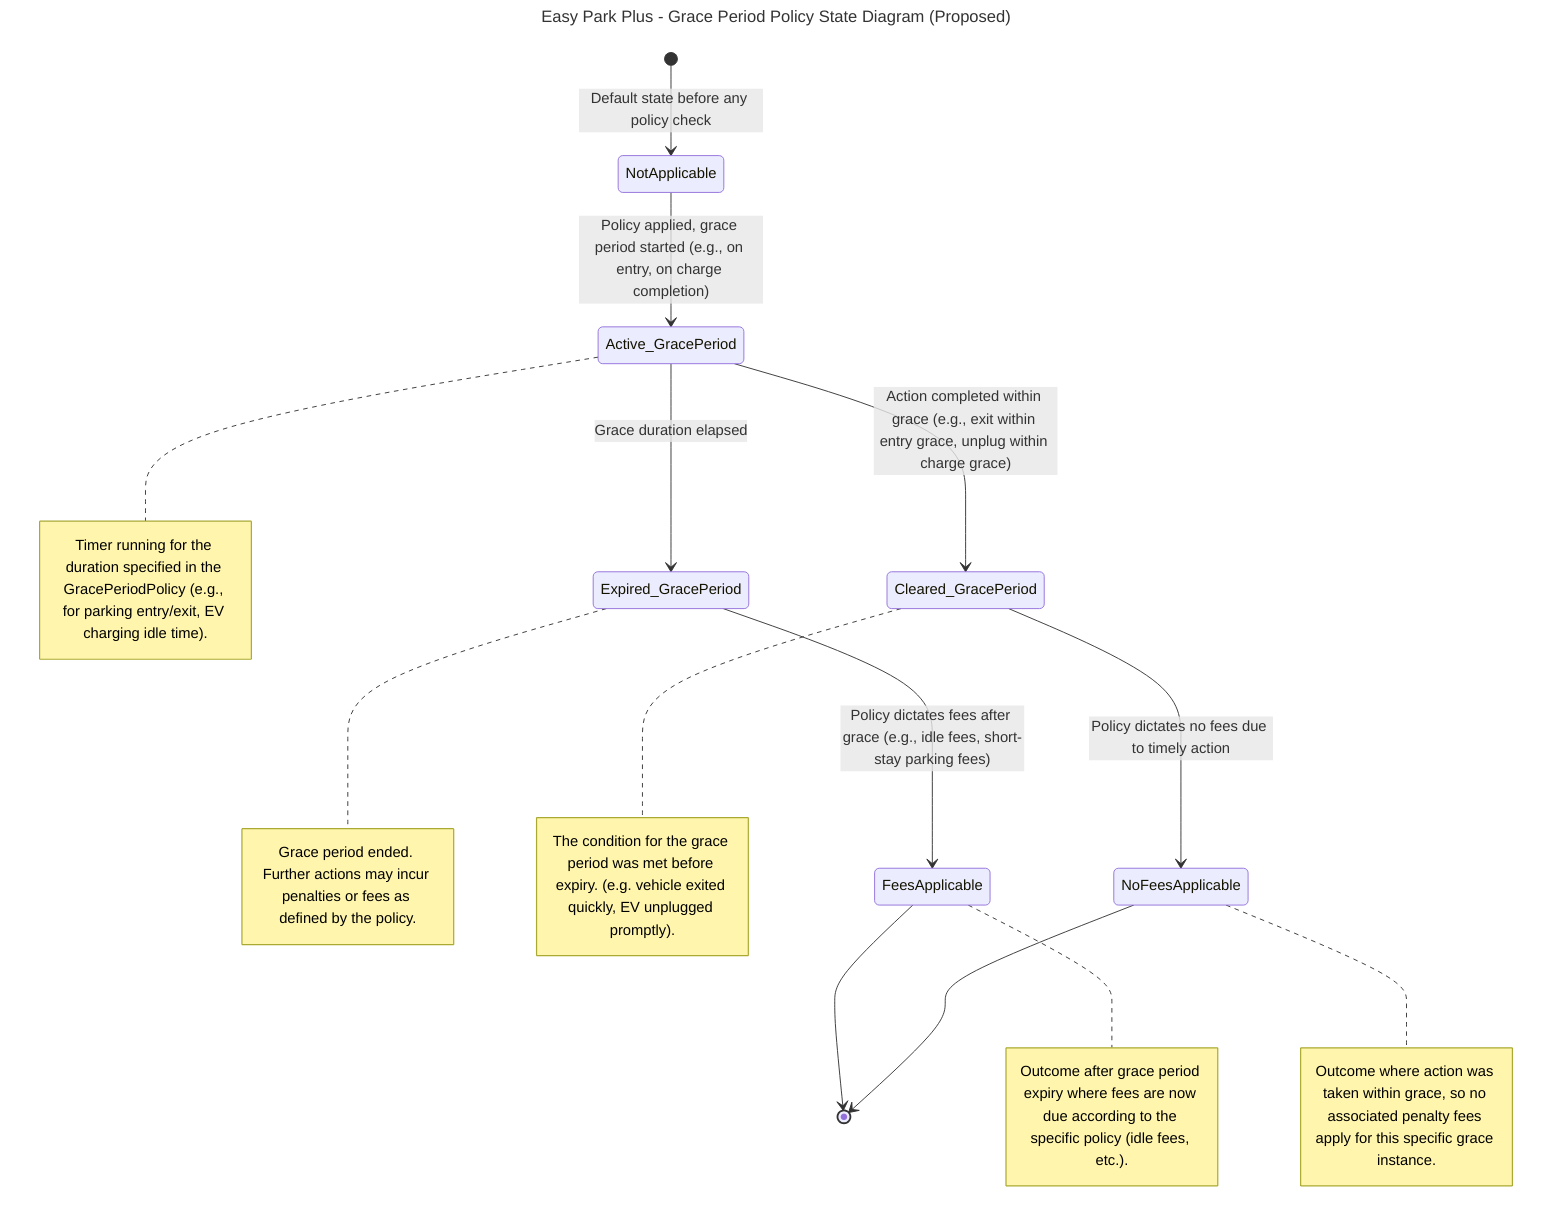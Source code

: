 ---
title: Easy Park Plus - Grace Period Policy State Diagram (Proposed)
---

stateDiagram-v2
    [*] --> NotApplicable : Default state before any policy check

    NotApplicable --> Active_GracePeriod : Policy applied, grace period started (e.g., on entry, on charge completion)
    Active_GracePeriod --> Expired_GracePeriod : Grace duration elapsed
    Active_GracePeriod --> Cleared_GracePeriod : Action completed within grace (e.g., exit within entry grace, unplug within charge grace)
    
    Expired_GracePeriod --> FeesApplicable : Policy dictates fees after grace (e.g., idle fees, short-stay parking fees)
    Cleared_GracePeriod --> NoFeesApplicable : Policy dictates no fees due to timely action
    
    FeesApplicable --> [*]
    NoFeesApplicable --> [*]

    note right of Active_GracePeriod
        Timer running for the duration specified in the GracePeriodPolicy (e.g., for parking entry/exit, EV charging idle time).
    end note
    note right of Expired_GracePeriod
        Grace period ended. Further actions may incur penalties or fees as defined by the policy.
    end note
    note right of Cleared_GracePeriod
        The condition for the grace period was met before expiry. (e.g. vehicle exited quickly, EV unplugged promptly).
    end note
    note right of FeesApplicable
        Outcome after grace period expiry where fees are now due according to the specific policy (idle fees, etc.).
    end note
    note right of NoFeesApplicable
        Outcome where action was taken within grace, so no associated penalty fees apply for this specific grace instance.
    end note